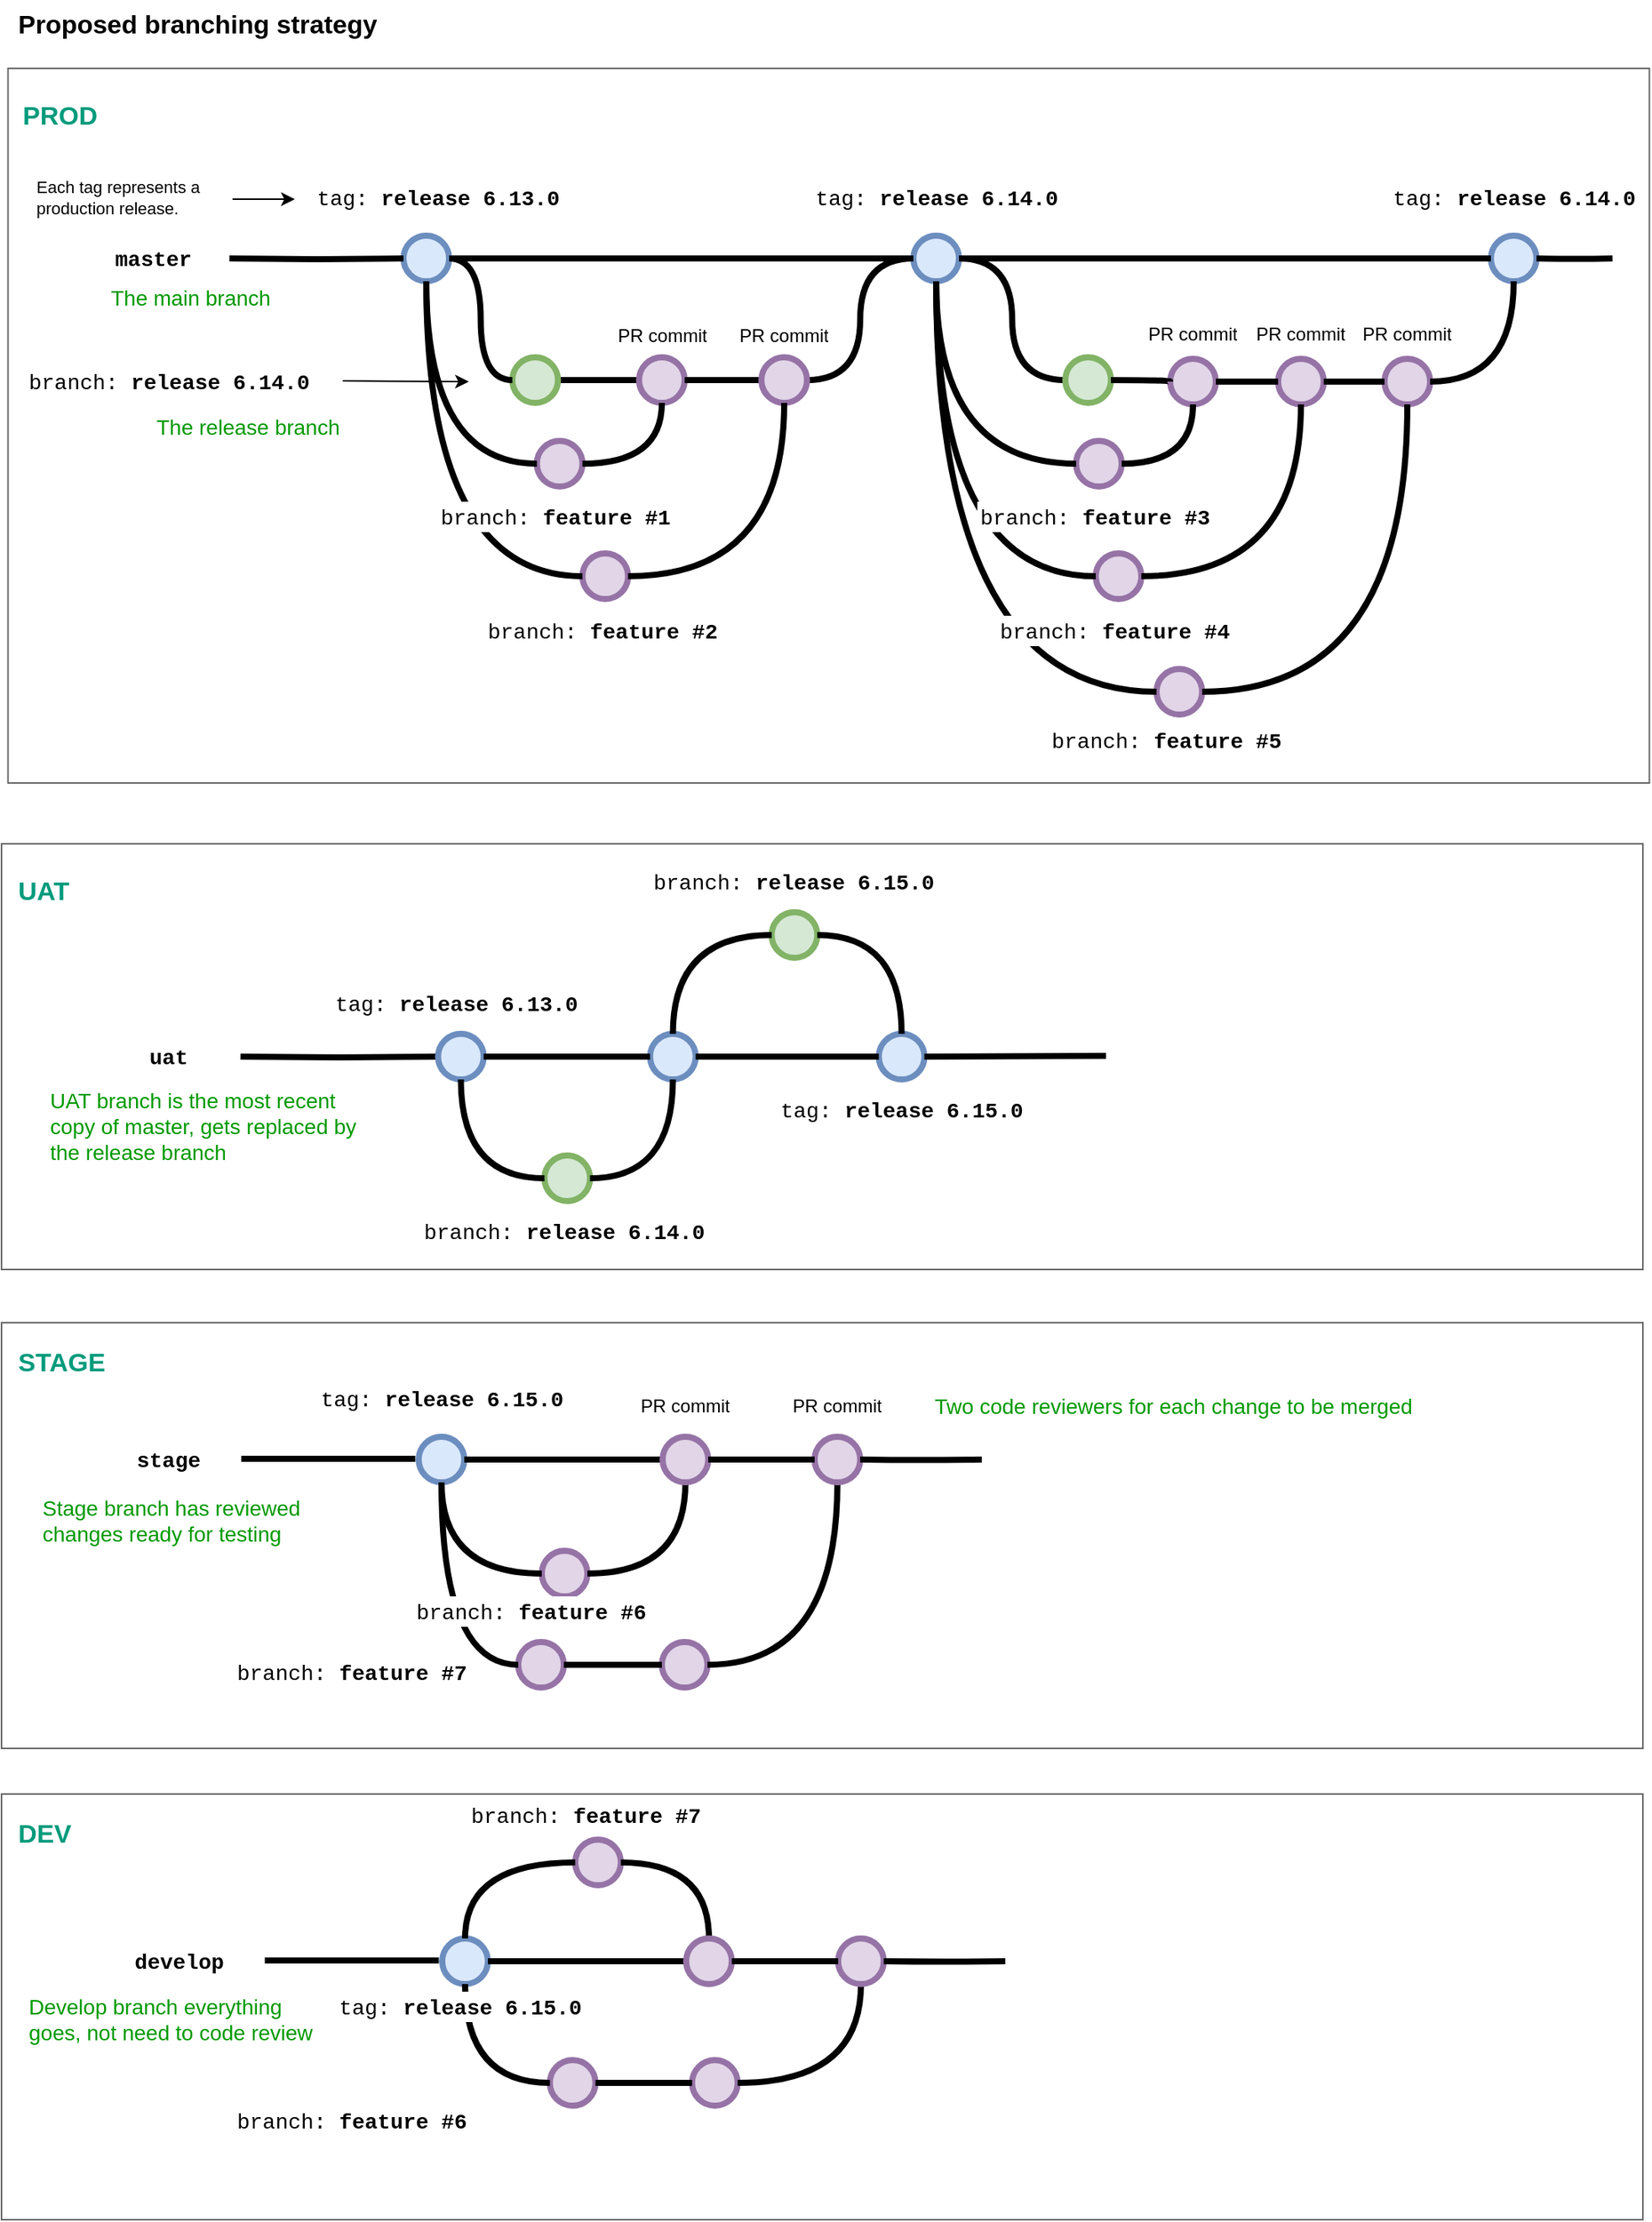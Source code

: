 <mxfile version="20.8.3" type="github">
  <diagram id="yPxyJZ8AM_hMuL3Unpa9" name="simple gitflow">
    <mxGraphModel dx="2226" dy="861" grid="1" gridSize="10" guides="1" tooltips="1" connect="1" arrows="1" fold="1" page="1" pageScale="1" pageWidth="560" pageHeight="1600" math="0" shadow="0">
      <root>
        <mxCell id="0" />
        <mxCell id="1" parent="0" />
        <mxCell id="wS9XHcUrJG6oOYsVFkSh-28" value="" style="whiteSpace=wrap;html=1;fillColor=none;strokeColor=#666666;fontColor=#333333;" vertex="1" parent="1">
          <mxGeometry x="20" y="900" width="1080" height="280" as="geometry" />
        </mxCell>
        <mxCell id="wS9XHcUrJG6oOYsVFkSh-3" value="" style="whiteSpace=wrap;html=1;fillColor=none;strokeColor=#666666;fontColor=#333333;" vertex="1" parent="1">
          <mxGeometry x="20" y="585" width="1080" height="280" as="geometry" />
        </mxCell>
        <mxCell id="wS9XHcUrJG6oOYsVFkSh-1" value="" style="whiteSpace=wrap;html=1;fillColor=none;strokeColor=#666666;fontColor=#333333;" vertex="1" parent="1">
          <mxGeometry x="24.27" y="75" width="1080" height="470" as="geometry" />
        </mxCell>
        <UserObject label="Proposed branching strategy" id="9hBKPDzoitwpIBdzFDQ7-6">
          <mxCell style="text;whiteSpace=wrap;html=1;fontStyle=1;fontSize=17;" parent="1" vertex="1">
            <mxGeometry x="28.72" y="30" width="250" height="30" as="geometry" />
          </mxCell>
        </UserObject>
        <mxCell id="9hBKPDzoitwpIBdzFDQ7-23" value="" style="edgeStyle=orthogonalEdgeStyle;rounded=0;html=1;jettySize=auto;orthogonalLoop=1;plain-blue;endArrow=none;endFill=0;strokeWidth=4;strokeColor=#000000;" parent="1" source="9hBKPDzoitwpIBdzFDQ7-25" target="9hBKPDzoitwpIBdzFDQ7-26" edge="1">
          <mxGeometry x="314.5" y="200" as="geometry" />
        </mxCell>
        <mxCell id="9hBKPDzoitwpIBdzFDQ7-24" style="edgeStyle=orthogonalEdgeStyle;curved=1;rounded=0;html=1;exitX=1;exitY=0.5;exitPerimeter=0;entryX=0;entryY=0.5;entryPerimeter=0;endArrow=none;endFill=0;jettySize=auto;orthogonalLoop=1;strokeWidth=4;fontSize=15;exitDx=0;exitDy=0;" parent="1" source="zWrNHK0OxFY0BgSE-Mza-2" target="9hBKPDzoitwpIBdzFDQ7-30" edge="1">
          <mxGeometry relative="1" as="geometry" />
        </mxCell>
        <mxCell id="9hBKPDzoitwpIBdzFDQ7-25" value="" style="verticalLabelPosition=bottom;verticalAlign=top;html=1;strokeWidth=4;shape=mxgraph.flowchart.on-page_reference;fillColor=#dae8fc;strokeColor=#6c8ebf;" parent="1" vertex="1">
          <mxGeometry x="284.5" y="185" width="30" height="30" as="geometry" />
        </mxCell>
        <mxCell id="9hBKPDzoitwpIBdzFDQ7-41" value="" style="edgeStyle=orthogonalEdgeStyle;curved=1;rounded=0;orthogonalLoop=1;jettySize=auto;html=1;endArrow=none;endFill=0;strokeWidth=4;fontFamily=Courier New;fontSize=16;" parent="1" source="9hBKPDzoitwpIBdzFDQ7-26" edge="1">
          <mxGeometry relative="1" as="geometry">
            <mxPoint x="690" y="200.048" as="targetPoint" />
          </mxGeometry>
        </mxCell>
        <mxCell id="9hBKPDzoitwpIBdzFDQ7-26" value="" style="verticalLabelPosition=bottom;verticalAlign=top;html=1;strokeWidth=4;shape=mxgraph.flowchart.on-page_reference;strokeColor=#6c8ebf;fillColor=#dae8fc;" parent="1" vertex="1">
          <mxGeometry x="620" y="185" width="30" height="30" as="geometry" />
        </mxCell>
        <mxCell id="9hBKPDzoitwpIBdzFDQ7-43" value="" style="edgeStyle=orthogonalEdgeStyle;curved=1;rounded=0;orthogonalLoop=1;jettySize=auto;html=1;endArrow=none;endFill=0;strokeWidth=4;fontFamily=Courier New;fontSize=16;exitX=1;exitY=0.5;exitDx=0;exitDy=0;exitPerimeter=0;entryX=0;entryY=0.5;entryDx=0;entryDy=0;entryPerimeter=0;" parent="1" source="9hBKPDzoitwpIBdzFDQ7-26" target="9hBKPDzoitwpIBdzFDQ7-50" edge="1">
          <mxGeometry relative="1" as="geometry">
            <mxPoint x="850" y="125.048" as="sourcePoint" />
            <mxPoint x="700" y="280" as="targetPoint" />
          </mxGeometry>
        </mxCell>
        <mxCell id="9hBKPDzoitwpIBdzFDQ7-55" value="" style="verticalLabelPosition=bottom;verticalAlign=top;html=1;strokeWidth=4;shape=mxgraph.flowchart.on-page_reference;strokeColor=#6c8ebf;fillColor=#dae8fc;" parent="1" vertex="1">
          <mxGeometry x="1000" y="185" width="30" height="30" as="geometry" />
        </mxCell>
        <mxCell id="9hBKPDzoitwpIBdzFDQ7-27" value="" style="edgeStyle=orthogonalEdgeStyle;rounded=0;html=1;jettySize=auto;orthogonalLoop=1;strokeWidth=4;endArrow=none;endFill=0;" parent="1" target="9hBKPDzoitwpIBdzFDQ7-25" edge="1">
          <mxGeometry x="214.5" y="200" as="geometry">
            <mxPoint x="170" y="200" as="sourcePoint" />
          </mxGeometry>
        </mxCell>
        <mxCell id="9hBKPDzoitwpIBdzFDQ7-28" value="master" style="text;html=1;strokeColor=none;fillColor=none;align=center;verticalAlign=middle;whiteSpace=wrap;overflow=hidden;fontSize=14;fontStyle=1;fontFamily=Courier New;" parent="1" vertex="1">
          <mxGeometry x="90" y="190" width="60" height="20" as="geometry" />
        </mxCell>
        <mxCell id="9hBKPDzoitwpIBdzFDQ7-30" value="" style="verticalLabelPosition=bottom;verticalAlign=top;html=1;strokeWidth=4;shape=mxgraph.flowchart.on-page_reference;strokeColor=#9673a6;fillColor=#e1d5e7;" parent="1" vertex="1">
          <mxGeometry x="439.5" y="265" width="30" height="30" as="geometry" />
        </mxCell>
        <mxCell id="9hBKPDzoitwpIBdzFDQ7-31" style="edgeStyle=orthogonalEdgeStyle;curved=1;rounded=0;html=1;exitX=1;exitY=0.5;exitPerimeter=0;entryX=0;entryY=0.5;entryPerimeter=0;endArrow=none;endFill=0;jettySize=auto;orthogonalLoop=1;strokeWidth=4;fontSize=15;exitDx=0;exitDy=0;" parent="1" source="9hBKPDzoitwpIBdzFDQ7-30" target="9hBKPDzoitwpIBdzFDQ7-34" edge="1">
          <mxGeometry relative="1" as="geometry">
            <mxPoint x="459.5" y="280" as="sourcePoint" />
          </mxGeometry>
        </mxCell>
        <mxCell id="9hBKPDzoitwpIBdzFDQ7-33" style="edgeStyle=orthogonalEdgeStyle;curved=1;rounded=0;html=1;exitX=1;exitY=0.5;exitPerimeter=0;entryX=0;entryY=0.5;entryPerimeter=0;endArrow=none;endFill=0;jettySize=auto;orthogonalLoop=1;strokeWidth=4;fontSize=15;" parent="1" source="9hBKPDzoitwpIBdzFDQ7-34" target="9hBKPDzoitwpIBdzFDQ7-26" edge="1">
          <mxGeometry relative="1" as="geometry" />
        </mxCell>
        <mxCell id="9hBKPDzoitwpIBdzFDQ7-34" value="" style="verticalLabelPosition=bottom;verticalAlign=top;html=1;strokeWidth=4;shape=mxgraph.flowchart.on-page_reference;strokeColor=#9673a6;fillColor=#e1d5e7;" parent="1" vertex="1">
          <mxGeometry x="520" y="265" width="30" height="30" as="geometry" />
        </mxCell>
        <mxCell id="9hBKPDzoitwpIBdzFDQ7-35" value="&lt;span style=&quot;font-weight: normal;&quot;&gt;branch:&amp;nbsp;&lt;/span&gt;release 6.14.0" style="text;html=1;strokeColor=none;fillColor=none;align=left;verticalAlign=middle;whiteSpace=wrap;overflow=hidden;fontSize=14;fontStyle=1;fontFamily=Courier New;" parent="1" vertex="1">
          <mxGeometry x="35.5" y="271" width="194.5" height="20" as="geometry" />
        </mxCell>
        <mxCell id="9hBKPDzoitwpIBdzFDQ7-39" value="tag: &lt;b&gt;release 6.13.0&lt;/b&gt;" style="text;html=1;strokeColor=none;fillColor=none;align=center;verticalAlign=middle;whiteSpace=wrap;overflow=hidden;fontSize=14;fontFamily=Courier New;" parent="1" vertex="1">
          <mxGeometry x="235.63" y="680" width="166.62" height="20" as="geometry" />
        </mxCell>
        <mxCell id="9hBKPDzoitwpIBdzFDQ7-54" value="" style="edgeStyle=orthogonalEdgeStyle;curved=1;rounded=0;orthogonalLoop=1;jettySize=auto;html=1;endArrow=none;endFill=0;strokeWidth=4;fontFamily=Courier New;fontSize=16;entryX=0;entryY=0.5;entryDx=0;entryDy=0;entryPerimeter=0;exitX=1;exitY=0.5;exitDx=0;exitDy=0;exitPerimeter=0;" parent="1" source="9hBKPDzoitwpIBdzFDQ7-26" target="9hBKPDzoitwpIBdzFDQ7-55" edge="1">
          <mxGeometry relative="1" as="geometry">
            <mxPoint x="912.25" y="280" as="targetPoint" />
          </mxGeometry>
        </mxCell>
        <mxCell id="9hBKPDzoitwpIBdzFDQ7-50" value="" style="verticalLabelPosition=bottom;verticalAlign=top;html=1;strokeWidth=4;shape=mxgraph.flowchart.on-page_reference;strokeColor=#82b366;fillColor=#d5e8d4;" parent="1" vertex="1">
          <mxGeometry x="720" y="265" width="30" height="30" as="geometry" />
        </mxCell>
        <mxCell id="zWrNHK0OxFY0BgSE-Mza-2" value="" style="verticalLabelPosition=bottom;verticalAlign=top;html=1;strokeWidth=4;shape=mxgraph.flowchart.on-page_reference;strokeColor=#82b366;fillColor=#d5e8d4;" parent="1" vertex="1">
          <mxGeometry x="356.13" y="265" width="30" height="30" as="geometry" />
        </mxCell>
        <mxCell id="zWrNHK0OxFY0BgSE-Mza-3" value="" style="verticalLabelPosition=bottom;verticalAlign=top;html=1;strokeWidth=4;shape=mxgraph.flowchart.on-page_reference;strokeColor=#9673a6;fillColor=#e1d5e7;" parent="1" vertex="1">
          <mxGeometry x="375.5" y="1050" width="30" height="30" as="geometry" />
        </mxCell>
        <mxCell id="zWrNHK0OxFY0BgSE-Mza-4" value="tag:&amp;nbsp;&lt;b&gt;release 6.14.0&lt;/b&gt;" style="text;html=1;strokeColor=none;fillColor=none;align=center;verticalAlign=middle;whiteSpace=wrap;overflow=hidden;fontSize=14;fontFamily=Courier New;" parent="1" vertex="1">
          <mxGeometry x="545.74" y="150" width="178.53" height="20" as="geometry" />
        </mxCell>
        <mxCell id="zWrNHK0OxFY0BgSE-Mza-6" value="&lt;span style=&quot;text-align: center; font-size: 11px;&quot;&gt;Each tag represents a production release.&lt;/span&gt;" style="text;html=1;strokeColor=none;fillColor=none;align=left;verticalAlign=middle;whiteSpace=wrap;overflow=hidden;fontSize=11;fontStyle=0;fontColor=#000000;" parent="1" vertex="1">
          <mxGeometry x="41" y="141" width="120" height="38" as="geometry" />
        </mxCell>
        <mxCell id="zWrNHK0OxFY0BgSE-Mza-8" value="" style="edgeStyle=orthogonalEdgeStyle;rounded=0;orthogonalLoop=1;jettySize=auto;html=1;fontSize=12;fontColor=#000000;" parent="1" edge="1">
          <mxGeometry relative="1" as="geometry">
            <mxPoint x="213" y="161" as="targetPoint" />
            <Array as="points">
              <mxPoint x="182" y="161" />
              <mxPoint x="182" y="161" />
            </Array>
            <mxPoint x="172" y="161" as="sourcePoint" />
          </mxGeometry>
        </mxCell>
        <mxCell id="zWrNHK0OxFY0BgSE-Mza-9" value="stage" style="text;html=1;strokeColor=none;fillColor=none;align=center;verticalAlign=middle;whiteSpace=wrap;overflow=hidden;fontSize=14;fontStyle=1;fontFamily=Courier New;" parent="1" vertex="1">
          <mxGeometry x="100" y="980" width="60" height="20" as="geometry" />
        </mxCell>
        <mxCell id="zWrNHK0OxFY0BgSE-Mza-10" value="&lt;span style=&quot;font-weight: 400;&quot;&gt;branch:&amp;nbsp;&lt;/span&gt;feature #2" style="text;html=1;strokeColor=none;fillColor=none;align=left;verticalAlign=middle;whiteSpace=wrap;overflow=hidden;fontSize=14;fontStyle=1;fontFamily=Courier New;" parent="1" vertex="1">
          <mxGeometry x="337.89" y="435" width="158.72" height="20" as="geometry" />
        </mxCell>
        <mxCell id="zWrNHK0OxFY0BgSE-Mza-16" style="edgeStyle=orthogonalEdgeStyle;curved=1;rounded=0;html=1;exitX=1;exitY=0.5;exitPerimeter=0;entryX=0;entryY=0.5;entryPerimeter=0;endArrow=none;endFill=0;jettySize=auto;orthogonalLoop=1;strokeWidth=4;fontSize=15;exitDx=0;exitDy=0;entryDx=0;entryDy=0;" parent="1" source="9hBKPDzoitwpIBdzFDQ7-25" target="zWrNHK0OxFY0BgSE-Mza-2" edge="1">
          <mxGeometry relative="1" as="geometry">
            <mxPoint x="215" y="300" as="sourcePoint" />
            <mxPoint x="400.5" y="420" as="targetPoint" />
          </mxGeometry>
        </mxCell>
        <mxCell id="zWrNHK0OxFY0BgSE-Mza-18" value="" style="edgeStyle=orthogonalEdgeStyle;rounded=0;html=1;jettySize=auto;orthogonalLoop=1;strokeWidth=4;endArrow=none;endFill=0;" parent="1" edge="1">
          <mxGeometry x="222.25" y="989.5" as="geometry">
            <mxPoint x="177.75" y="989.5" as="sourcePoint" />
            <mxPoint x="292.25" y="989.5" as="targetPoint" />
          </mxGeometry>
        </mxCell>
        <mxCell id="zWrNHK0OxFY0BgSE-Mza-19" value="" style="verticalLabelPosition=bottom;verticalAlign=top;html=1;strokeWidth=4;shape=mxgraph.flowchart.on-page_reference;fillColor=#dae8fc;strokeColor=#6c8ebf;" parent="1" vertex="1">
          <mxGeometry x="294.5" y="975" width="30" height="30" as="geometry" />
        </mxCell>
        <mxCell id="zWrNHK0OxFY0BgSE-Mza-20" value="tag: &lt;b&gt;release 6.15.0&lt;/b&gt;" style="text;html=1;strokeColor=none;fillColor=none;align=center;verticalAlign=middle;whiteSpace=wrap;overflow=hidden;fontSize=14;fontFamily=Courier New;" parent="1" vertex="1">
          <mxGeometry x="223.69" y="940" width="171.62" height="20" as="geometry" />
        </mxCell>
        <mxCell id="zWrNHK0OxFY0BgSE-Mza-22" value="" style="verticalLabelPosition=bottom;verticalAlign=top;html=1;strokeWidth=4;shape=mxgraph.flowchart.on-page_reference;strokeColor=#9673a6;fillColor=#e1d5e7;" parent="1" vertex="1">
          <mxGeometry x="372.25" y="320" width="30" height="30" as="geometry" />
        </mxCell>
        <mxCell id="zWrNHK0OxFY0BgSE-Mza-25" style="edgeStyle=orthogonalEdgeStyle;curved=1;rounded=0;html=1;exitX=0.5;exitY=1;exitPerimeter=0;entryX=0;entryY=0.5;entryPerimeter=0;endArrow=none;endFill=0;jettySize=auto;orthogonalLoop=1;strokeWidth=4;fontSize=15;exitDx=0;exitDy=0;entryDx=0;entryDy=0;" parent="1" source="9hBKPDzoitwpIBdzFDQ7-25" target="zWrNHK0OxFY0BgSE-Mza-22" edge="1">
          <mxGeometry relative="1" as="geometry">
            <mxPoint x="285.88" y="290" as="sourcePoint" />
            <mxPoint x="327.51" y="370" as="targetPoint" />
          </mxGeometry>
        </mxCell>
        <mxCell id="zWrNHK0OxFY0BgSE-Mza-26" value="" style="verticalLabelPosition=bottom;verticalAlign=top;html=1;strokeWidth=4;shape=mxgraph.flowchart.on-page_reference;strokeColor=#9673a6;fillColor=#e1d5e7;" parent="1" vertex="1">
          <mxGeometry x="402.25" y="394" width="30" height="30" as="geometry" />
        </mxCell>
        <mxCell id="zWrNHK0OxFY0BgSE-Mza-27" style="edgeStyle=orthogonalEdgeStyle;curved=1;rounded=0;html=1;exitX=0.5;exitY=1;exitPerimeter=0;entryX=0;entryY=0.5;entryPerimeter=0;endArrow=none;endFill=0;jettySize=auto;orthogonalLoop=1;strokeWidth=4;fontSize=15;exitDx=0;exitDy=0;entryDx=0;entryDy=0;" parent="1" source="9hBKPDzoitwpIBdzFDQ7-25" target="zWrNHK0OxFY0BgSE-Mza-26" edge="1">
          <mxGeometry relative="1" as="geometry">
            <mxPoint x="284.5" y="363.5" as="sourcePoint" />
            <mxPoint x="334.5" y="363.5" as="targetPoint" />
          </mxGeometry>
        </mxCell>
        <mxCell id="zWrNHK0OxFY0BgSE-Mza-28" style="edgeStyle=orthogonalEdgeStyle;curved=1;rounded=0;html=1;exitX=1;exitY=0.5;exitPerimeter=0;entryX=0.5;entryY=1;entryPerimeter=0;endArrow=none;endFill=0;jettySize=auto;orthogonalLoop=1;strokeWidth=4;fontSize=15;exitDx=0;exitDy=0;entryDx=0;entryDy=0;" parent="1" source="zWrNHK0OxFY0BgSE-Mza-22" target="9hBKPDzoitwpIBdzFDQ7-30" edge="1">
          <mxGeometry relative="1" as="geometry">
            <mxPoint x="420" y="340" as="sourcePoint" />
            <mxPoint x="470" y="340" as="targetPoint" />
          </mxGeometry>
        </mxCell>
        <mxCell id="zWrNHK0OxFY0BgSE-Mza-29" style="edgeStyle=orthogonalEdgeStyle;curved=1;rounded=0;html=1;exitX=1;exitY=0.5;exitPerimeter=0;entryX=0.5;entryY=1;entryPerimeter=0;endArrow=none;endFill=0;jettySize=auto;orthogonalLoop=1;strokeWidth=4;fontSize=15;exitDx=0;exitDy=0;entryDx=0;entryDy=0;" parent="1" source="zWrNHK0OxFY0BgSE-Mza-26" target="9hBKPDzoitwpIBdzFDQ7-34" edge="1">
          <mxGeometry relative="1" as="geometry">
            <mxPoint x="450" y="404.5" as="sourcePoint" />
            <mxPoint x="500.5" y="404.5" as="targetPoint" />
          </mxGeometry>
        </mxCell>
        <mxCell id="zWrNHK0OxFY0BgSE-Mza-33" value="" style="verticalLabelPosition=bottom;verticalAlign=top;html=1;strokeWidth=4;shape=mxgraph.flowchart.on-page_reference;strokeColor=#9673a6;fillColor=#e1d5e7;" parent="1" vertex="1">
          <mxGeometry x="727.06" y="320" width="30" height="30" as="geometry" />
        </mxCell>
        <mxCell id="zWrNHK0OxFY0BgSE-Mza-35" value="PR commit" style="text;html=1;strokeColor=none;fillColor=none;align=center;verticalAlign=middle;whiteSpace=wrap;overflow=hidden;" parent="1" vertex="1">
          <mxGeometry x="494.5" y="236" width="80" height="30" as="geometry" />
        </mxCell>
        <mxCell id="zWrNHK0OxFY0BgSE-Mza-36" value="PR commit" style="text;html=1;strokeColor=none;fillColor=none;align=center;verticalAlign=middle;whiteSpace=wrap;overflow=hidden;" parent="1" vertex="1">
          <mxGeometry x="414.5" y="236" width="80" height="30" as="geometry" />
        </mxCell>
        <mxCell id="zWrNHK0OxFY0BgSE-Mza-41" style="edgeStyle=orthogonalEdgeStyle;curved=1;rounded=0;html=1;exitX=0;exitY=0.5;exitPerimeter=0;entryX=0.5;entryY=1;entryPerimeter=0;endArrow=none;endFill=0;jettySize=auto;orthogonalLoop=1;strokeWidth=4;fontSize=15;exitDx=0;exitDy=0;entryDx=0;entryDy=0;" parent="1" source="zWrNHK0OxFY0BgSE-Mza-33" target="9hBKPDzoitwpIBdzFDQ7-26" edge="1">
          <mxGeometry relative="1" as="geometry">
            <mxPoint x="650" y="470.0" as="sourcePoint" />
            <mxPoint x="772" y="360" as="targetPoint" />
          </mxGeometry>
        </mxCell>
        <mxCell id="zWrNHK0OxFY0BgSE-Mza-43" value="The main branch&lt;br&gt;" style="text;html=1;strokeColor=none;fillColor=none;align=left;verticalAlign=middle;whiteSpace=wrap;overflow=hidden;fontSize=14;fontStyle=0;fontColor=#009900;" parent="1" vertex="1">
          <mxGeometry x="90" y="215" width="111.75" height="20" as="geometry" />
        </mxCell>
        <mxCell id="zWrNHK0OxFY0BgSE-Mza-44" value="The release branch" style="text;html=1;strokeColor=none;fillColor=none;align=left;verticalAlign=middle;whiteSpace=wrap;overflow=hidden;fontSize=14;fontStyle=0;fontColor=#009900;" parent="1" vertex="1">
          <mxGeometry x="120" y="300" width="123.25" height="20" as="geometry" />
        </mxCell>
        <mxCell id="zWrNHK0OxFY0BgSE-Mza-45" value="" style="verticalLabelPosition=bottom;verticalAlign=top;html=1;strokeWidth=4;shape=mxgraph.flowchart.on-page_reference;strokeColor=#9673a6;fillColor=#e1d5e7;" parent="1" vertex="1">
          <mxGeometry x="740" y="394" width="30" height="30" as="geometry" />
        </mxCell>
        <mxCell id="zWrNHK0OxFY0BgSE-Mza-46" value="" style="verticalLabelPosition=bottom;verticalAlign=top;html=1;strokeWidth=4;shape=mxgraph.flowchart.on-page_reference;strokeColor=#9673a6;fillColor=#e1d5e7;" parent="1" vertex="1">
          <mxGeometry x="780" y="470" width="30" height="30" as="geometry" />
        </mxCell>
        <mxCell id="zWrNHK0OxFY0BgSE-Mza-48" value="&lt;span style=&quot;font-weight: 400;&quot;&gt;branch:&amp;nbsp;&lt;/span&gt;feature #5" style="text;html=1;strokeColor=none;fillColor=none;align=left;verticalAlign=middle;whiteSpace=wrap;overflow=hidden;fontSize=14;fontStyle=1;fontFamily=Courier New;" parent="1" vertex="1">
          <mxGeometry x="708.72" y="507" width="172.56" height="20" as="geometry" />
        </mxCell>
        <mxCell id="zWrNHK0OxFY0BgSE-Mza-49" style="edgeStyle=orthogonalEdgeStyle;curved=1;rounded=0;html=1;exitX=0;exitY=0.5;exitPerimeter=0;entryX=0.5;entryY=1;entryPerimeter=0;endArrow=none;endFill=0;jettySize=auto;orthogonalLoop=1;strokeWidth=4;fontSize=15;exitDx=0;exitDy=0;entryDx=0;entryDy=0;" parent="1" source="zWrNHK0OxFY0BgSE-Mza-45" target="9hBKPDzoitwpIBdzFDQ7-26" edge="1">
          <mxGeometry relative="1" as="geometry">
            <mxPoint x="712.06" y="415" as="sourcePoint" />
            <mxPoint x="620" y="295" as="targetPoint" />
          </mxGeometry>
        </mxCell>
        <mxCell id="zWrNHK0OxFY0BgSE-Mza-50" style="edgeStyle=orthogonalEdgeStyle;curved=1;rounded=0;html=1;exitX=0;exitY=0.5;exitPerimeter=0;entryX=0.5;entryY=1;entryPerimeter=0;endArrow=none;endFill=0;jettySize=auto;orthogonalLoop=1;strokeWidth=4;fontSize=15;exitDx=0;exitDy=0;entryDx=0;entryDy=0;" parent="1" source="zWrNHK0OxFY0BgSE-Mza-46" target="9hBKPDzoitwpIBdzFDQ7-26" edge="1">
          <mxGeometry relative="1" as="geometry">
            <mxPoint x="672.06" y="490" as="sourcePoint" />
            <mxPoint x="580" y="370" as="targetPoint" />
          </mxGeometry>
        </mxCell>
        <mxCell id="zWrNHK0OxFY0BgSE-Mza-51" value="" style="verticalLabelPosition=bottom;verticalAlign=top;html=1;strokeWidth=4;shape=mxgraph.flowchart.on-page_reference;strokeColor=#9673a6;fillColor=#e1d5e7;" parent="1" vertex="1">
          <mxGeometry x="930" y="266" width="30" height="30" as="geometry" />
        </mxCell>
        <mxCell id="zWrNHK0OxFY0BgSE-Mza-52" value="" style="verticalLabelPosition=bottom;verticalAlign=top;html=1;strokeWidth=4;shape=mxgraph.flowchart.on-page_reference;strokeColor=#9673a6;fillColor=#e1d5e7;" parent="1" vertex="1">
          <mxGeometry x="860" y="266" width="30" height="30" as="geometry" />
        </mxCell>
        <mxCell id="zWrNHK0OxFY0BgSE-Mza-53" value="" style="verticalLabelPosition=bottom;verticalAlign=top;html=1;strokeWidth=4;shape=mxgraph.flowchart.on-page_reference;strokeColor=#9673a6;fillColor=#e1d5e7;" parent="1" vertex="1">
          <mxGeometry x="789" y="266" width="30" height="30" as="geometry" />
        </mxCell>
        <mxCell id="zWrNHK0OxFY0BgSE-Mza-54" value="" style="edgeStyle=orthogonalEdgeStyle;curved=1;rounded=0;orthogonalLoop=1;jettySize=auto;html=1;endArrow=none;endFill=0;strokeWidth=4;fontFamily=Courier New;fontSize=16;entryX=0;entryY=0.5;entryDx=0;entryDy=0;entryPerimeter=0;exitX=1;exitY=0.5;exitDx=0;exitDy=0;exitPerimeter=0;" parent="1" source="9hBKPDzoitwpIBdzFDQ7-50" target="zWrNHK0OxFY0BgSE-Mza-53" edge="1">
          <mxGeometry relative="1" as="geometry">
            <mxPoint x="990" y="210" as="targetPoint" />
            <mxPoint x="660" y="210" as="sourcePoint" />
          </mxGeometry>
        </mxCell>
        <mxCell id="zWrNHK0OxFY0BgSE-Mza-55" style="edgeStyle=orthogonalEdgeStyle;curved=1;rounded=0;html=1;exitX=0.5;exitY=1;exitPerimeter=0;entryX=1;entryY=0.5;entryPerimeter=0;endArrow=none;endFill=0;jettySize=auto;orthogonalLoop=1;strokeWidth=4;fontSize=15;exitDx=0;exitDy=0;entryDx=0;entryDy=0;" parent="1" source="zWrNHK0OxFY0BgSE-Mza-51" target="zWrNHK0OxFY0BgSE-Mza-46" edge="1">
          <mxGeometry relative="1" as="geometry">
            <mxPoint x="991.03" y="555" as="sourcePoint" />
            <mxPoint x="898.97" y="435" as="targetPoint" />
          </mxGeometry>
        </mxCell>
        <mxCell id="zWrNHK0OxFY0BgSE-Mza-56" style="edgeStyle=orthogonalEdgeStyle;curved=1;rounded=0;html=1;exitX=0;exitY=0.5;exitPerimeter=0;entryX=1;entryY=0.5;entryPerimeter=0;endArrow=none;endFill=0;jettySize=auto;orthogonalLoop=1;strokeWidth=4;fontSize=15;exitDx=0;exitDy=0;entryDx=0;entryDy=0;" parent="1" source="zWrNHK0OxFY0BgSE-Mza-51" target="zWrNHK0OxFY0BgSE-Mza-52" edge="1">
          <mxGeometry relative="1" as="geometry">
            <mxPoint x="982.06" y="480" as="sourcePoint" />
            <mxPoint x="890" y="360" as="targetPoint" />
          </mxGeometry>
        </mxCell>
        <mxCell id="zWrNHK0OxFY0BgSE-Mza-57" style="edgeStyle=orthogonalEdgeStyle;curved=1;rounded=0;html=1;exitX=0;exitY=0.5;exitPerimeter=0;entryX=1;entryY=0.5;entryPerimeter=0;endArrow=none;endFill=0;jettySize=auto;orthogonalLoop=1;strokeWidth=4;fontSize=15;exitDx=0;exitDy=0;entryDx=0;entryDy=0;" parent="1" source="zWrNHK0OxFY0BgSE-Mza-52" target="zWrNHK0OxFY0BgSE-Mza-53" edge="1">
          <mxGeometry relative="1" as="geometry">
            <mxPoint x="952.06" y="474" as="sourcePoint" />
            <mxPoint x="860" y="354" as="targetPoint" />
          </mxGeometry>
        </mxCell>
        <mxCell id="zWrNHK0OxFY0BgSE-Mza-58" value="PR commit" style="text;html=1;strokeColor=none;fillColor=none;align=center;verticalAlign=middle;whiteSpace=wrap;overflow=hidden;" parent="1" vertex="1">
          <mxGeometry x="764" y="235" width="80" height="30" as="geometry" />
        </mxCell>
        <mxCell id="zWrNHK0OxFY0BgSE-Mza-59" value="PR commit" style="text;html=1;strokeColor=none;fillColor=none;align=center;verticalAlign=middle;whiteSpace=wrap;overflow=hidden;" parent="1" vertex="1">
          <mxGeometry x="835" y="235" width="80" height="30" as="geometry" />
        </mxCell>
        <mxCell id="zWrNHK0OxFY0BgSE-Mza-60" value="PR commit" style="text;html=1;strokeColor=none;fillColor=none;align=center;verticalAlign=middle;whiteSpace=wrap;overflow=hidden;" parent="1" vertex="1">
          <mxGeometry x="905" y="235" width="80" height="30" as="geometry" />
        </mxCell>
        <mxCell id="zWrNHK0OxFY0BgSE-Mza-62" style="edgeStyle=orthogonalEdgeStyle;curved=1;rounded=0;html=1;exitX=0.5;exitY=1;exitPerimeter=0;entryX=1;entryY=0.5;entryPerimeter=0;endArrow=none;endFill=0;jettySize=auto;orthogonalLoop=1;strokeWidth=4;fontSize=15;exitDx=0;exitDy=0;entryDx=0;entryDy=0;" parent="1" source="zWrNHK0OxFY0BgSE-Mza-52" target="zWrNHK0OxFY0BgSE-Mza-45" edge="1">
          <mxGeometry relative="1" as="geometry">
            <mxPoint x="936.06" y="470" as="sourcePoint" />
            <mxPoint x="844" y="350" as="targetPoint" />
          </mxGeometry>
        </mxCell>
        <mxCell id="zWrNHK0OxFY0BgSE-Mza-63" style="edgeStyle=orthogonalEdgeStyle;curved=1;rounded=0;html=1;exitX=0.5;exitY=1;exitPerimeter=0;entryX=1;entryY=0.5;entryPerimeter=0;endArrow=none;endFill=0;jettySize=auto;orthogonalLoop=1;strokeWidth=4;fontSize=15;exitDx=0;exitDy=0;entryDx=0;entryDy=0;" parent="1" source="zWrNHK0OxFY0BgSE-Mza-53" target="zWrNHK0OxFY0BgSE-Mza-33" edge="1">
          <mxGeometry relative="1" as="geometry">
            <mxPoint x="960" y="465" as="sourcePoint" />
            <mxPoint x="867.94" y="345" as="targetPoint" />
          </mxGeometry>
        </mxCell>
        <mxCell id="zWrNHK0OxFY0BgSE-Mza-64" style="edgeStyle=orthogonalEdgeStyle;curved=1;rounded=0;html=1;exitX=0.5;exitY=1;exitPerimeter=0;entryX=1;entryY=0.5;entryPerimeter=0;endArrow=none;endFill=0;jettySize=auto;orthogonalLoop=1;strokeWidth=4;fontSize=15;exitDx=0;exitDy=0;entryDx=0;entryDy=0;" parent="1" source="9hBKPDzoitwpIBdzFDQ7-55" target="zWrNHK0OxFY0BgSE-Mza-51" edge="1">
          <mxGeometry relative="1" as="geometry">
            <mxPoint x="955" y="306" as="sourcePoint" />
            <mxPoint x="767.06" y="495" as="targetPoint" />
          </mxGeometry>
        </mxCell>
        <mxCell id="zWrNHK0OxFY0BgSE-Mza-67" value="" style="verticalLabelPosition=bottom;verticalAlign=top;html=1;strokeWidth=4;shape=mxgraph.flowchart.on-page_reference;strokeColor=#9673a6;fillColor=#e1d5e7;" parent="1" vertex="1">
          <mxGeometry x="454.5" y="1110" width="30" height="30" as="geometry" />
        </mxCell>
        <mxCell id="zWrNHK0OxFY0BgSE-Mza-68" value="" style="verticalLabelPosition=bottom;verticalAlign=top;html=1;strokeWidth=4;shape=mxgraph.flowchart.on-page_reference;strokeColor=#9673a6;fillColor=#e1d5e7;" parent="1" vertex="1">
          <mxGeometry x="360" y="1110" width="30" height="30" as="geometry" />
        </mxCell>
        <mxCell id="zWrNHK0OxFY0BgSE-Mza-73" value="&lt;span style=&quot;font-weight: normal;&quot;&gt;branch:&amp;nbsp;&lt;/span&gt;feature #7" style="text;html=1;strokeColor=none;fillColor=none;align=left;verticalAlign=middle;whiteSpace=wrap;overflow=hidden;fontSize=14;fontStyle=1;fontFamily=Courier New;" parent="1" vertex="1">
          <mxGeometry x="172.56" y="1120" width="161.62" height="20" as="geometry" />
        </mxCell>
        <mxCell id="zWrNHK0OxFY0BgSE-Mza-76" style="edgeStyle=orthogonalEdgeStyle;curved=1;rounded=0;html=1;entryX=1;entryY=0.5;entryPerimeter=0;endArrow=none;endFill=0;jettySize=auto;orthogonalLoop=1;strokeWidth=4;fontSize=15;entryDx=0;entryDy=0;exitX=0;exitY=0.5;exitDx=0;exitDy=0;exitPerimeter=0;" parent="1" source="zWrNHK0OxFY0BgSE-Mza-87" target="zWrNHK0OxFY0BgSE-Mza-19" edge="1">
          <mxGeometry relative="1" as="geometry">
            <mxPoint x="425" y="990" as="sourcePoint" />
            <mxPoint x="643.97" y="810" as="targetPoint" />
          </mxGeometry>
        </mxCell>
        <mxCell id="zWrNHK0OxFY0BgSE-Mza-77" style="edgeStyle=orthogonalEdgeStyle;curved=1;rounded=0;html=1;endArrow=none;endFill=0;jettySize=auto;orthogonalLoop=1;strokeWidth=4;fontSize=15;exitX=0;exitY=0.5;exitDx=0;exitDy=0;exitPerimeter=0;entryX=0.5;entryY=1;entryDx=0;entryDy=0;entryPerimeter=0;" parent="1" source="zWrNHK0OxFY0BgSE-Mza-3" target="zWrNHK0OxFY0BgSE-Mza-19" edge="1">
          <mxGeometry relative="1" as="geometry">
            <mxPoint x="905.5" y="1030" as="sourcePoint" />
            <mxPoint x="255" y="810" as="targetPoint" />
          </mxGeometry>
        </mxCell>
        <mxCell id="zWrNHK0OxFY0BgSE-Mza-78" style="edgeStyle=orthogonalEdgeStyle;curved=1;rounded=0;html=1;endArrow=none;endFill=0;jettySize=auto;orthogonalLoop=1;strokeWidth=4;fontSize=15;exitX=0;exitY=0.5;exitDx=0;exitDy=0;exitPerimeter=0;entryX=0.5;entryY=1;entryDx=0;entryDy=0;entryPerimeter=0;" parent="1" source="zWrNHK0OxFY0BgSE-Mza-68" target="zWrNHK0OxFY0BgSE-Mza-19" edge="1">
          <mxGeometry relative="1" as="geometry">
            <mxPoint x="370" y="1075" as="sourcePoint" />
            <mxPoint x="305" y="1010" as="targetPoint" />
          </mxGeometry>
        </mxCell>
        <mxCell id="zWrNHK0OxFY0BgSE-Mza-81" style="edgeStyle=orthogonalEdgeStyle;curved=1;rounded=0;html=1;endArrow=none;endFill=0;jettySize=auto;orthogonalLoop=1;strokeWidth=4;fontSize=15;exitX=0.5;exitY=1;exitDx=0;exitDy=0;exitPerimeter=0;entryX=1;entryY=0.5;entryDx=0;entryDy=0;entryPerimeter=0;" parent="1" source="zWrNHK0OxFY0BgSE-Mza-86" target="zWrNHK0OxFY0BgSE-Mza-67" edge="1">
          <mxGeometry relative="1" as="geometry">
            <mxPoint x="627.75" y="1135" as="sourcePoint" />
            <mxPoint x="577.25" y="1075" as="targetPoint" />
          </mxGeometry>
        </mxCell>
        <mxCell id="zWrNHK0OxFY0BgSE-Mza-82" style="edgeStyle=orthogonalEdgeStyle;curved=1;rounded=0;html=1;endArrow=none;endFill=0;jettySize=auto;orthogonalLoop=1;strokeWidth=4;fontSize=15;entryX=1;entryY=0.5;entryDx=0;entryDy=0;entryPerimeter=0;exitX=0;exitY=0.5;exitDx=0;exitDy=0;exitPerimeter=0;" parent="1" source="zWrNHK0OxFY0BgSE-Mza-67" target="zWrNHK0OxFY0BgSE-Mza-68" edge="1">
          <mxGeometry relative="1" as="geometry">
            <mxPoint x="445" y="1080" as="sourcePoint" />
            <mxPoint x="539.52" y="1080" as="targetPoint" />
          </mxGeometry>
        </mxCell>
        <mxCell id="zWrNHK0OxFY0BgSE-Mza-83" style="edgeStyle=orthogonalEdgeStyle;curved=1;rounded=0;html=1;endArrow=none;endFill=0;jettySize=auto;orthogonalLoop=1;strokeWidth=4;fontSize=15;entryX=1;entryY=0.5;entryDx=0;entryDy=0;entryPerimeter=0;exitX=0.5;exitY=1;exitDx=0;exitDy=0;exitPerimeter=0;" parent="1" source="zWrNHK0OxFY0BgSE-Mza-87" target="zWrNHK0OxFY0BgSE-Mza-3" edge="1">
          <mxGeometry relative="1" as="geometry">
            <mxPoint x="515" y="1060" as="sourcePoint" />
            <mxPoint x="431.15" y="1019.95" as="targetPoint" />
          </mxGeometry>
        </mxCell>
        <mxCell id="zWrNHK0OxFY0BgSE-Mza-86" value="" style="verticalLabelPosition=bottom;verticalAlign=top;html=1;strokeWidth=4;shape=mxgraph.flowchart.on-page_reference;strokeColor=#9673a6;fillColor=#e1d5e7;" parent="1" vertex="1">
          <mxGeometry x="555" y="975" width="30" height="30" as="geometry" />
        </mxCell>
        <mxCell id="zWrNHK0OxFY0BgSE-Mza-87" value="" style="verticalLabelPosition=bottom;verticalAlign=top;html=1;strokeWidth=4;shape=mxgraph.flowchart.on-page_reference;strokeColor=#9673a6;fillColor=#e1d5e7;" parent="1" vertex="1">
          <mxGeometry x="455" y="975" width="30" height="30" as="geometry" />
        </mxCell>
        <mxCell id="zWrNHK0OxFY0BgSE-Mza-93" style="edgeStyle=orthogonalEdgeStyle;curved=1;rounded=0;html=1;endArrow=none;endFill=0;jettySize=auto;orthogonalLoop=1;strokeWidth=4;fontSize=15;exitX=0;exitY=0.5;exitDx=0;exitDy=0;exitPerimeter=0;entryX=1;entryY=0.5;entryDx=0;entryDy=0;entryPerimeter=0;" parent="1" source="zWrNHK0OxFY0BgSE-Mza-86" target="zWrNHK0OxFY0BgSE-Mza-87" edge="1">
          <mxGeometry relative="1" as="geometry">
            <mxPoint x="666.99" y="1074.95" as="sourcePoint" />
            <mxPoint x="616.49" y="1014.95" as="targetPoint" />
          </mxGeometry>
        </mxCell>
        <mxCell id="zWrNHK0OxFY0BgSE-Mza-94" style="edgeStyle=orthogonalEdgeStyle;curved=1;rounded=0;html=1;endArrow=none;endFill=0;jettySize=auto;orthogonalLoop=1;strokeWidth=4;fontSize=15;entryX=1;entryY=0.5;entryDx=0;entryDy=0;entryPerimeter=0;" parent="1" target="zWrNHK0OxFY0BgSE-Mza-86" edge="1">
          <mxGeometry relative="1" as="geometry">
            <mxPoint x="665" y="990" as="sourcePoint" />
            <mxPoint x="634.02" y="959.98" as="targetPoint" />
          </mxGeometry>
        </mxCell>
        <mxCell id="zWrNHK0OxFY0BgSE-Mza-95" value="PR commit" style="text;html=1;strokeColor=none;fillColor=none;align=center;verticalAlign=middle;whiteSpace=wrap;overflow=hidden;" parent="1" vertex="1">
          <mxGeometry x="530" y="940" width="80" height="30" as="geometry" />
        </mxCell>
        <mxCell id="zWrNHK0OxFY0BgSE-Mza-97" value="PR commit" style="text;html=1;strokeColor=none;fillColor=none;align=center;verticalAlign=middle;whiteSpace=wrap;overflow=hidden;" parent="1" vertex="1">
          <mxGeometry x="429.5" y="940" width="80" height="30" as="geometry" />
        </mxCell>
        <mxCell id="zWrNHK0OxFY0BgSE-Mza-98" style="edgeStyle=orthogonalEdgeStyle;curved=1;rounded=0;html=1;endArrow=none;endFill=0;jettySize=auto;orthogonalLoop=1;strokeWidth=4;fontSize=15;entryX=1;entryY=0.5;entryDx=0;entryDy=0;entryPerimeter=0;" parent="1" target="9hBKPDzoitwpIBdzFDQ7-55" edge="1">
          <mxGeometry relative="1" as="geometry">
            <mxPoint x="1080" y="200" as="sourcePoint" />
            <mxPoint x="1040.02" y="205.95" as="targetPoint" />
          </mxGeometry>
        </mxCell>
        <mxCell id="zWrNHK0OxFY0BgSE-Mza-107" value="UAT branch is the most recent copy of master, gets replaced by the release branch" style="text;html=1;strokeColor=none;fillColor=none;align=left;verticalAlign=middle;whiteSpace=wrap;overflow=hidden;fontSize=14;fontStyle=0;fontColor=#009900;" parent="1" vertex="1">
          <mxGeometry x="49.63" y="741" width="208.19" height="59" as="geometry" />
        </mxCell>
        <mxCell id="wS9XHcUrJG6oOYsVFkSh-5" value="" style="edgeStyle=orthogonalEdgeStyle;rounded=0;html=1;jettySize=auto;orthogonalLoop=1;strokeWidth=4;endArrow=none;endFill=0;entryX=0;entryY=0.5;entryDx=0;entryDy=0;entryPerimeter=0;" edge="1" parent="1" target="wS9XHcUrJG6oOYsVFkSh-8">
          <mxGeometry x="215.97" y="724.5" as="geometry">
            <mxPoint x="177.25" y="725" as="sourcePoint" />
            <mxPoint x="285.97" y="724.5" as="targetPoint" />
          </mxGeometry>
        </mxCell>
        <mxCell id="wS9XHcUrJG6oOYsVFkSh-6" value="uat" style="text;html=1;strokeColor=none;fillColor=none;align=center;verticalAlign=middle;whiteSpace=wrap;overflow=hidden;fontSize=14;fontStyle=1;fontFamily=Courier New;" vertex="1" parent="1">
          <mxGeometry x="100" y="715" width="60" height="20" as="geometry" />
        </mxCell>
        <mxCell id="wS9XHcUrJG6oOYsVFkSh-8" value="" style="verticalLabelPosition=bottom;verticalAlign=top;html=1;strokeWidth=4;shape=mxgraph.flowchart.on-page_reference;fillColor=#dae8fc;strokeColor=#6c8ebf;" vertex="1" parent="1">
          <mxGeometry x="307.25" y="710" width="30" height="30" as="geometry" />
        </mxCell>
        <mxCell id="wS9XHcUrJG6oOYsVFkSh-9" value="" style="verticalLabelPosition=bottom;verticalAlign=top;html=1;strokeWidth=4;shape=mxgraph.flowchart.on-page_reference;fillColor=#dae8fc;strokeColor=#6c8ebf;" vertex="1" parent="1">
          <mxGeometry x="446.75" y="710" width="30" height="30" as="geometry" />
        </mxCell>
        <mxCell id="wS9XHcUrJG6oOYsVFkSh-10" value="" style="verticalLabelPosition=bottom;verticalAlign=top;html=1;strokeWidth=4;shape=mxgraph.flowchart.on-page_reference;fillColor=#dae8fc;strokeColor=#6c8ebf;" vertex="1" parent="1">
          <mxGeometry x="597.25" y="710" width="30" height="30" as="geometry" />
        </mxCell>
        <mxCell id="wS9XHcUrJG6oOYsVFkSh-11" value="" style="verticalLabelPosition=bottom;verticalAlign=top;html=1;strokeWidth=4;shape=mxgraph.flowchart.on-page_reference;strokeColor=#82b366;fillColor=#d5e8d4;" vertex="1" parent="1">
          <mxGeometry x="377.25" y="790" width="30" height="30" as="geometry" />
        </mxCell>
        <mxCell id="wS9XHcUrJG6oOYsVFkSh-12" value="" style="verticalLabelPosition=bottom;verticalAlign=top;html=1;strokeWidth=4;shape=mxgraph.flowchart.on-page_reference;strokeColor=#82b366;fillColor=#d5e8d4;" vertex="1" parent="1">
          <mxGeometry x="526.75" y="630" width="30" height="30" as="geometry" />
        </mxCell>
        <mxCell id="wS9XHcUrJG6oOYsVFkSh-16" value="" style="edgeStyle=orthogonalEdgeStyle;rounded=0;html=1;jettySize=auto;orthogonalLoop=1;strokeWidth=4;endArrow=none;endFill=0;exitX=1;exitY=0.5;exitDx=0;exitDy=0;exitPerimeter=0;" edge="1" parent="1" source="wS9XHcUrJG6oOYsVFkSh-10">
          <mxGeometry x="676.75" y="724.5" as="geometry">
            <mxPoint x="632.25" y="724.5" as="sourcePoint" />
            <mxPoint x="746.75" y="724.5" as="targetPoint" />
          </mxGeometry>
        </mxCell>
        <mxCell id="wS9XHcUrJG6oOYsVFkSh-17" value="" style="edgeStyle=orthogonalEdgeStyle;rounded=0;html=1;jettySize=auto;orthogonalLoop=1;strokeWidth=4;endArrow=none;endFill=0;entryX=0;entryY=0.5;entryDx=0;entryDy=0;entryPerimeter=0;exitX=1;exitY=0.5;exitDx=0;exitDy=0;exitPerimeter=0;" edge="1" parent="1" source="wS9XHcUrJG6oOYsVFkSh-9" target="wS9XHcUrJG6oOYsVFkSh-10">
          <mxGeometry x="508.72" y="764.5" as="geometry">
            <mxPoint x="464.22" y="764.5" as="sourcePoint" />
            <mxPoint x="578.72" y="764.5" as="targetPoint" />
          </mxGeometry>
        </mxCell>
        <mxCell id="wS9XHcUrJG6oOYsVFkSh-18" value="" style="edgeStyle=orthogonalEdgeStyle;rounded=0;html=1;jettySize=auto;orthogonalLoop=1;strokeWidth=4;endArrow=none;endFill=0;entryX=0;entryY=0.5;entryDx=0;entryDy=0;entryPerimeter=0;exitX=1;exitY=0.5;exitDx=0;exitDy=0;exitPerimeter=0;" edge="1" parent="1" source="wS9XHcUrJG6oOYsVFkSh-8" target="wS9XHcUrJG6oOYsVFkSh-9">
          <mxGeometry x="376.75" y="724.5" as="geometry">
            <mxPoint x="327.25" y="725" as="sourcePoint" />
            <mxPoint x="446.75" y="724.5" as="targetPoint" />
          </mxGeometry>
        </mxCell>
        <mxCell id="wS9XHcUrJG6oOYsVFkSh-20" style="edgeStyle=orthogonalEdgeStyle;curved=1;rounded=0;html=1;exitX=0.5;exitY=0;exitPerimeter=0;entryX=0;entryY=0.5;entryPerimeter=0;endArrow=none;endFill=0;jettySize=auto;orthogonalLoop=1;strokeWidth=4;fontSize=15;exitDx=0;exitDy=0;entryDx=0;entryDy=0;" edge="1" parent="1" source="wS9XHcUrJG6oOYsVFkSh-9" target="wS9XHcUrJG6oOYsVFkSh-12">
          <mxGeometry relative="1" as="geometry">
            <mxPoint x="367.75" y="690" as="sourcePoint" />
            <mxPoint x="489.75" y="580" as="targetPoint" />
          </mxGeometry>
        </mxCell>
        <mxCell id="wS9XHcUrJG6oOYsVFkSh-21" style="edgeStyle=orthogonalEdgeStyle;curved=1;rounded=0;html=1;exitX=0.5;exitY=0;exitPerimeter=0;entryX=1;entryY=0.5;entryPerimeter=0;endArrow=none;endFill=0;jettySize=auto;orthogonalLoop=1;strokeWidth=4;fontSize=15;exitDx=0;exitDy=0;entryDx=0;entryDy=0;" edge="1" parent="1" source="wS9XHcUrJG6oOYsVFkSh-10" target="wS9XHcUrJG6oOYsVFkSh-12">
          <mxGeometry relative="1" as="geometry">
            <mxPoint x="471.75" y="720" as="sourcePoint" />
            <mxPoint x="536.75" y="655" as="targetPoint" />
          </mxGeometry>
        </mxCell>
        <mxCell id="wS9XHcUrJG6oOYsVFkSh-22" value="&lt;span style=&quot;font-weight: normal;&quot;&gt;branch:&amp;nbsp;&lt;/span&gt;release 6.15.0" style="text;html=1;strokeColor=none;fillColor=none;align=left;verticalAlign=middle;whiteSpace=wrap;overflow=hidden;fontSize=14;fontStyle=1;fontFamily=Courier New;labelBackgroundColor=default;" vertex="1" parent="1">
          <mxGeometry x="446.75" y="600" width="193.25" height="20" as="geometry" />
        </mxCell>
        <mxCell id="wS9XHcUrJG6oOYsVFkSh-23" style="edgeStyle=orthogonalEdgeStyle;curved=1;rounded=0;html=1;exitX=0.5;exitY=1;exitPerimeter=0;entryX=0;entryY=0.5;entryPerimeter=0;endArrow=none;endFill=0;jettySize=auto;orthogonalLoop=1;strokeWidth=4;fontSize=15;exitDx=0;exitDy=0;entryDx=0;entryDy=0;" edge="1" parent="1" source="wS9XHcUrJG6oOYsVFkSh-8" target="wS9XHcUrJG6oOYsVFkSh-11">
          <mxGeometry relative="1" as="geometry">
            <mxPoint x="97.25" y="645" as="sourcePoint" />
            <mxPoint x="180.75" y="835" as="targetPoint" />
          </mxGeometry>
        </mxCell>
        <mxCell id="wS9XHcUrJG6oOYsVFkSh-24" style="edgeStyle=orthogonalEdgeStyle;curved=1;rounded=0;html=1;exitX=0.5;exitY=1;exitPerimeter=0;entryX=1;entryY=0.5;entryPerimeter=0;endArrow=none;endFill=0;jettySize=auto;orthogonalLoop=1;strokeWidth=4;fontSize=15;exitDx=0;exitDy=0;entryDx=0;entryDy=0;" edge="1" parent="1" source="wS9XHcUrJG6oOYsVFkSh-9" target="wS9XHcUrJG6oOYsVFkSh-11">
          <mxGeometry relative="1" as="geometry">
            <mxPoint x="332.25" y="750" as="sourcePoint" />
            <mxPoint x="377.75" y="805" as="targetPoint" />
          </mxGeometry>
        </mxCell>
        <mxCell id="wS9XHcUrJG6oOYsVFkSh-26" value="&lt;span style=&quot;font-weight: normal;&quot;&gt;branch:&amp;nbsp;&lt;/span&gt;release 6.14.0" style="text;html=1;strokeColor=none;fillColor=none;align=left;verticalAlign=middle;whiteSpace=wrap;overflow=hidden;fontSize=14;fontStyle=1;fontFamily=Courier New;labelBackgroundColor=default;" vertex="1" parent="1">
          <mxGeometry x="295.63" y="830" width="193.25" height="20" as="geometry" />
        </mxCell>
        <mxCell id="wS9XHcUrJG6oOYsVFkSh-27" value="tag: &lt;b&gt;release 6.15.0&lt;/b&gt;" style="text;html=1;strokeColor=none;fillColor=none;align=center;verticalAlign=middle;whiteSpace=wrap;overflow=hidden;fontSize=14;fontFamily=Courier New;" vertex="1" parent="1">
          <mxGeometry x="528.94" y="750" width="166.62" height="20" as="geometry" />
        </mxCell>
        <UserObject label="PROD" id="wS9XHcUrJG6oOYsVFkSh-30">
          <mxCell style="text;whiteSpace=wrap;html=1;fontStyle=1;fontSize=17;fontColor=#009b7c;" vertex="1" parent="1">
            <mxGeometry x="32.44" y="90" width="57.56" height="30" as="geometry" />
          </mxCell>
        </UserObject>
        <UserObject label="UAT" id="wS9XHcUrJG6oOYsVFkSh-31">
          <mxCell style="text;whiteSpace=wrap;html=1;fontStyle=1;fontSize=17;fontColor=#009b7c;" vertex="1" parent="1">
            <mxGeometry x="28.72" y="600" width="41.28" height="30" as="geometry" />
          </mxCell>
        </UserObject>
        <UserObject label="STAGE" id="wS9XHcUrJG6oOYsVFkSh-32">
          <mxCell style="text;whiteSpace=wrap;html=1;fontStyle=1;fontSize=17;fontColor=#009b7c;" vertex="1" parent="1">
            <mxGeometry x="28.72" y="910" width="71.28" height="30" as="geometry" />
          </mxCell>
        </UserObject>
        <mxCell id="wS9XHcUrJG6oOYsVFkSh-33" value="" style="whiteSpace=wrap;html=1;fillColor=none;strokeColor=#666666;fontColor=#333333;" vertex="1" parent="1">
          <mxGeometry x="20" y="1210" width="1080" height="280" as="geometry" />
        </mxCell>
        <mxCell id="wS9XHcUrJG6oOYsVFkSh-34" value="" style="verticalLabelPosition=bottom;verticalAlign=top;html=1;strokeWidth=4;shape=mxgraph.flowchart.on-page_reference;strokeColor=#9673a6;fillColor=#e1d5e7;" vertex="1" parent="1">
          <mxGeometry x="397.5" y="1240" width="30" height="30" as="geometry" />
        </mxCell>
        <mxCell id="wS9XHcUrJG6oOYsVFkSh-35" value="develop" style="text;html=1;strokeColor=none;fillColor=none;align=center;verticalAlign=middle;whiteSpace=wrap;overflow=hidden;fontSize=14;fontStyle=1;fontFamily=Courier New;" vertex="1" parent="1">
          <mxGeometry x="100" y="1310" width="73.84" height="20" as="geometry" />
        </mxCell>
        <mxCell id="wS9XHcUrJG6oOYsVFkSh-36" value="" style="edgeStyle=orthogonalEdgeStyle;rounded=0;html=1;jettySize=auto;orthogonalLoop=1;strokeWidth=4;endArrow=none;endFill=0;" edge="1" parent="1">
          <mxGeometry x="237.75" y="1319.5" as="geometry">
            <mxPoint x="193.25" y="1319.5" as="sourcePoint" />
            <mxPoint x="307.75" y="1319.5" as="targetPoint" />
          </mxGeometry>
        </mxCell>
        <mxCell id="wS9XHcUrJG6oOYsVFkSh-37" value="" style="verticalLabelPosition=bottom;verticalAlign=top;html=1;strokeWidth=4;shape=mxgraph.flowchart.on-page_reference;fillColor=#dae8fc;strokeColor=#6c8ebf;" vertex="1" parent="1">
          <mxGeometry x="310" y="1305" width="30" height="30" as="geometry" />
        </mxCell>
        <mxCell id="wS9XHcUrJG6oOYsVFkSh-39" value="" style="verticalLabelPosition=bottom;verticalAlign=top;html=1;strokeWidth=4;shape=mxgraph.flowchart.on-page_reference;strokeColor=#9673a6;fillColor=#e1d5e7;" vertex="1" parent="1">
          <mxGeometry x="474.38" y="1385" width="30" height="30" as="geometry" />
        </mxCell>
        <mxCell id="wS9XHcUrJG6oOYsVFkSh-40" value="" style="verticalLabelPosition=bottom;verticalAlign=top;html=1;strokeWidth=4;shape=mxgraph.flowchart.on-page_reference;strokeColor=#9673a6;fillColor=#e1d5e7;" vertex="1" parent="1">
          <mxGeometry x="380.81" y="1385" width="30" height="30" as="geometry" />
        </mxCell>
        <mxCell id="wS9XHcUrJG6oOYsVFkSh-41" value="&lt;span style=&quot;font-weight: normal;&quot;&gt;branch:&amp;nbsp;&lt;/span&gt;feature #6" style="text;html=1;strokeColor=none;fillColor=none;align=left;verticalAlign=middle;whiteSpace=wrap;overflow=hidden;fontSize=14;fontStyle=1;fontFamily=Courier New;" vertex="1" parent="1">
          <mxGeometry x="172.56" y="1415" width="167.44" height="20" as="geometry" />
        </mxCell>
        <mxCell id="wS9XHcUrJG6oOYsVFkSh-42" value="&lt;span style=&quot;font-weight: normal;&quot;&gt;branch: &lt;/span&gt;feature #7" style="text;html=1;strokeColor=none;fillColor=none;align=left;verticalAlign=middle;whiteSpace=wrap;overflow=hidden;fontSize=14;fontStyle=1;fontFamily=Courier New;" vertex="1" parent="1">
          <mxGeometry x="327" y="1214" width="168.5" height="20" as="geometry" />
        </mxCell>
        <mxCell id="wS9XHcUrJG6oOYsVFkSh-43" style="edgeStyle=orthogonalEdgeStyle;curved=1;rounded=0;html=1;entryX=1;entryY=0.5;entryPerimeter=0;endArrow=none;endFill=0;jettySize=auto;orthogonalLoop=1;strokeWidth=4;fontSize=15;entryDx=0;entryDy=0;exitX=0;exitY=0.5;exitDx=0;exitDy=0;exitPerimeter=0;" edge="1" parent="1" source="wS9XHcUrJG6oOYsVFkSh-50" target="wS9XHcUrJG6oOYsVFkSh-37">
          <mxGeometry relative="1" as="geometry">
            <mxPoint x="440.5" y="1320" as="sourcePoint" />
            <mxPoint x="659.47" y="1140" as="targetPoint" />
          </mxGeometry>
        </mxCell>
        <mxCell id="wS9XHcUrJG6oOYsVFkSh-44" style="edgeStyle=orthogonalEdgeStyle;curved=1;rounded=0;html=1;endArrow=none;endFill=0;jettySize=auto;orthogonalLoop=1;strokeWidth=4;fontSize=15;exitX=0;exitY=0.5;exitDx=0;exitDy=0;exitPerimeter=0;entryX=0.5;entryY=0;entryDx=0;entryDy=0;entryPerimeter=0;" edge="1" parent="1" source="wS9XHcUrJG6oOYsVFkSh-34" target="wS9XHcUrJG6oOYsVFkSh-37">
          <mxGeometry relative="1" as="geometry">
            <mxPoint x="921" y="1360" as="sourcePoint" />
            <mxPoint x="270.5" y="1140" as="targetPoint" />
          </mxGeometry>
        </mxCell>
        <mxCell id="wS9XHcUrJG6oOYsVFkSh-45" style="edgeStyle=orthogonalEdgeStyle;curved=1;rounded=0;html=1;endArrow=none;endFill=0;jettySize=auto;orthogonalLoop=1;strokeWidth=4;fontSize=15;exitX=0;exitY=0.5;exitDx=0;exitDy=0;exitPerimeter=0;entryX=0.5;entryY=1;entryDx=0;entryDy=0;entryPerimeter=0;" edge="1" parent="1" source="wS9XHcUrJG6oOYsVFkSh-40" target="wS9XHcUrJG6oOYsVFkSh-37">
          <mxGeometry relative="1" as="geometry">
            <mxPoint x="385.5" y="1405" as="sourcePoint" />
            <mxPoint x="320.5" y="1340" as="targetPoint" />
          </mxGeometry>
        </mxCell>
        <mxCell id="wS9XHcUrJG6oOYsVFkSh-46" style="edgeStyle=orthogonalEdgeStyle;curved=1;rounded=0;html=1;endArrow=none;endFill=0;jettySize=auto;orthogonalLoop=1;strokeWidth=4;fontSize=15;exitX=0.5;exitY=1;exitDx=0;exitDy=0;exitPerimeter=0;entryX=1;entryY=0.5;entryDx=0;entryDy=0;entryPerimeter=0;" edge="1" parent="1" source="wS9XHcUrJG6oOYsVFkSh-49" target="wS9XHcUrJG6oOYsVFkSh-39">
          <mxGeometry relative="1" as="geometry">
            <mxPoint x="643.25" y="1465" as="sourcePoint" />
            <mxPoint x="592.75" y="1405" as="targetPoint" />
          </mxGeometry>
        </mxCell>
        <mxCell id="wS9XHcUrJG6oOYsVFkSh-47" style="edgeStyle=orthogonalEdgeStyle;curved=1;rounded=0;html=1;endArrow=none;endFill=0;jettySize=auto;orthogonalLoop=1;strokeWidth=4;fontSize=15;entryX=1;entryY=0.5;entryDx=0;entryDy=0;entryPerimeter=0;exitX=0;exitY=0.5;exitDx=0;exitDy=0;exitPerimeter=0;" edge="1" parent="1" source="wS9XHcUrJG6oOYsVFkSh-39" target="wS9XHcUrJG6oOYsVFkSh-40">
          <mxGeometry relative="1" as="geometry">
            <mxPoint x="460.5" y="1410" as="sourcePoint" />
            <mxPoint x="555.02" y="1410" as="targetPoint" />
          </mxGeometry>
        </mxCell>
        <mxCell id="wS9XHcUrJG6oOYsVFkSh-48" style="edgeStyle=orthogonalEdgeStyle;curved=1;rounded=0;html=1;endArrow=none;endFill=0;jettySize=auto;orthogonalLoop=1;strokeWidth=4;fontSize=15;entryX=1;entryY=0.5;entryDx=0;entryDy=0;entryPerimeter=0;exitX=0.5;exitY=0;exitDx=0;exitDy=0;exitPerimeter=0;" edge="1" parent="1" source="wS9XHcUrJG6oOYsVFkSh-50" target="wS9XHcUrJG6oOYsVFkSh-34">
          <mxGeometry relative="1" as="geometry">
            <mxPoint x="530.5" y="1390" as="sourcePoint" />
            <mxPoint x="446.65" y="1349.95" as="targetPoint" />
          </mxGeometry>
        </mxCell>
        <mxCell id="wS9XHcUrJG6oOYsVFkSh-49" value="" style="verticalLabelPosition=bottom;verticalAlign=top;html=1;strokeWidth=4;shape=mxgraph.flowchart.on-page_reference;strokeColor=#9673a6;fillColor=#e1d5e7;" vertex="1" parent="1">
          <mxGeometry x="570.5" y="1305" width="30" height="30" as="geometry" />
        </mxCell>
        <mxCell id="wS9XHcUrJG6oOYsVFkSh-50" value="" style="verticalLabelPosition=bottom;verticalAlign=top;html=1;strokeWidth=4;shape=mxgraph.flowchart.on-page_reference;strokeColor=#9673a6;fillColor=#e1d5e7;" vertex="1" parent="1">
          <mxGeometry x="470.5" y="1305" width="30" height="30" as="geometry" />
        </mxCell>
        <mxCell id="wS9XHcUrJG6oOYsVFkSh-51" style="edgeStyle=orthogonalEdgeStyle;curved=1;rounded=0;html=1;endArrow=none;endFill=0;jettySize=auto;orthogonalLoop=1;strokeWidth=4;fontSize=15;exitX=0;exitY=0.5;exitDx=0;exitDy=0;exitPerimeter=0;entryX=1;entryY=0.5;entryDx=0;entryDy=0;entryPerimeter=0;" edge="1" parent="1" source="wS9XHcUrJG6oOYsVFkSh-49" target="wS9XHcUrJG6oOYsVFkSh-50">
          <mxGeometry relative="1" as="geometry">
            <mxPoint x="682.49" y="1404.95" as="sourcePoint" />
            <mxPoint x="631.99" y="1344.95" as="targetPoint" />
          </mxGeometry>
        </mxCell>
        <mxCell id="wS9XHcUrJG6oOYsVFkSh-52" style="edgeStyle=orthogonalEdgeStyle;curved=1;rounded=0;html=1;endArrow=none;endFill=0;jettySize=auto;orthogonalLoop=1;strokeWidth=4;fontSize=15;entryX=1;entryY=0.5;entryDx=0;entryDy=0;entryPerimeter=0;" edge="1" parent="1" target="wS9XHcUrJG6oOYsVFkSh-49">
          <mxGeometry relative="1" as="geometry">
            <mxPoint x="680.5" y="1320" as="sourcePoint" />
            <mxPoint x="649.52" y="1289.98" as="targetPoint" />
          </mxGeometry>
        </mxCell>
        <UserObject label="DEV" id="wS9XHcUrJG6oOYsVFkSh-55">
          <mxCell style="text;whiteSpace=wrap;html=1;fontStyle=1;fontSize=17;fontColor=#009b7c;" vertex="1" parent="1">
            <mxGeometry x="28.72" y="1220" width="71.28" height="30" as="geometry" />
          </mxCell>
        </UserObject>
        <mxCell id="wS9XHcUrJG6oOYsVFkSh-38" value="tag: &lt;b&gt;release 6.15.0&lt;/b&gt;" style="text;html=1;strokeColor=none;fillColor=default;align=center;verticalAlign=middle;whiteSpace=wrap;overflow=hidden;fontSize=14;fontFamily=Courier New;" vertex="1" parent="1">
          <mxGeometry x="235.63" y="1340" width="171.62" height="20" as="geometry" />
        </mxCell>
        <mxCell id="wS9XHcUrJG6oOYsVFkSh-57" value="tag: &lt;b&gt;release 6.13.0&lt;/b&gt;" style="text;html=1;strokeColor=none;fillColor=none;align=center;verticalAlign=middle;whiteSpace=wrap;overflow=hidden;fontSize=14;fontFamily=Courier New;" vertex="1" parent="1">
          <mxGeometry x="223.69" y="150" width="166.62" height="20" as="geometry" />
        </mxCell>
        <mxCell id="zWrNHK0OxFY0BgSE-Mza-72" value="&lt;span style=&quot;font-weight: normal;&quot;&gt;branch:&amp;nbsp;&lt;/span&gt;feature #6" style="text;html=1;strokeColor=none;fillColor=default;align=left;verticalAlign=middle;whiteSpace=wrap;overflow=hidden;fontSize=14;fontStyle=1;fontFamily=Courier New;" parent="1" vertex="1">
          <mxGeometry x="291.28" y="1080" width="167.44" height="20" as="geometry" />
        </mxCell>
        <mxCell id="wS9XHcUrJG6oOYsVFkSh-58" value="Stage branch has reviewed changes ready for testing" style="text;html=1;strokeColor=none;fillColor=none;align=left;verticalAlign=middle;whiteSpace=wrap;overflow=hidden;fontSize=14;fontStyle=0;fontColor=#009900;" vertex="1" parent="1">
          <mxGeometry x="45.25" y="1010.5" width="175" height="39.5" as="geometry" />
        </mxCell>
        <mxCell id="wS9XHcUrJG6oOYsVFkSh-59" value="Develop branch everything goes, not need to code review" style="text;html=1;strokeColor=none;fillColor=none;align=left;verticalAlign=middle;whiteSpace=wrap;overflow=hidden;fontSize=14;fontStyle=0;fontColor=#009900;" vertex="1" parent="1">
          <mxGeometry x="35.5" y="1335" width="201.31" height="45" as="geometry" />
        </mxCell>
        <mxCell id="wS9XHcUrJG6oOYsVFkSh-60" value="Two code reviewers for each change to be merged" style="text;html=1;strokeColor=none;fillColor=none;align=left;verticalAlign=middle;whiteSpace=wrap;overflow=hidden;fontSize=14;fontStyle=0;fontColor=#009900;" vertex="1" parent="1">
          <mxGeometry x="631.5" y="940.5" width="345" height="29.5" as="geometry" />
        </mxCell>
        <mxCell id="wS9XHcUrJG6oOYsVFkSh-61" value="tag:&amp;nbsp;&lt;b&gt;release 6.14.0&lt;/b&gt;" style="text;html=1;strokeColor=none;fillColor=none;align=center;verticalAlign=middle;whiteSpace=wrap;overflow=hidden;fontSize=14;fontFamily=Courier New;" vertex="1" parent="1">
          <mxGeometry x="925.74" y="150" width="178.53" height="20" as="geometry" />
        </mxCell>
        <mxCell id="zWrNHK0OxFY0BgSE-Mza-15" value="" style="endArrow=classic;html=1;strokeWidth=1;fontFamily=Courier New;fontColor=#009900;" parent="1" edge="1">
          <mxGeometry width="50" height="50" relative="1" as="geometry">
            <mxPoint x="244.5" y="280.52" as="sourcePoint" />
            <mxPoint x="327.5" y="281.02" as="targetPoint" />
          </mxGeometry>
        </mxCell>
        <mxCell id="zWrNHK0OxFY0BgSE-Mza-32" value="&lt;span style=&quot;font-weight: 400;&quot;&gt;branch:&amp;nbsp;&lt;/span&gt;feature #3" style="text;html=1;strokeColor=none;fillColor=default;align=left;verticalAlign=middle;whiteSpace=wrap;overflow=hidden;fontSize=14;fontStyle=1;fontFamily=Courier New;" parent="1" vertex="1">
          <mxGeometry x="662.06" y="360" width="160" height="20" as="geometry" />
        </mxCell>
        <mxCell id="zWrNHK0OxFY0BgSE-Mza-47" value="&lt;span style=&quot;font-weight: 400;&quot;&gt;branch:&amp;nbsp;&lt;/span&gt;feature #4" style="text;html=1;align=left;verticalAlign=middle;whiteSpace=wrap;overflow=hidden;fontSize=14;fontStyle=1;fontFamily=Courier New;fillColor=default;" parent="1" vertex="1">
          <mxGeometry x="675" y="435" width="160" height="20" as="geometry" />
        </mxCell>
        <mxCell id="zWrNHK0OxFY0BgSE-Mza-1" value="&lt;span style=&quot;font-weight: normal;&quot;&gt;branch:&amp;nbsp;&lt;/span&gt;feature #1" style="text;html=1;strokeColor=none;fillColor=default;align=left;verticalAlign=middle;whiteSpace=wrap;overflow=hidden;fontSize=14;fontStyle=1;fontFamily=Courier New;" parent="1" vertex="1">
          <mxGeometry x="307.25" y="360" width="160" height="20" as="geometry" />
        </mxCell>
      </root>
    </mxGraphModel>
  </diagram>
</mxfile>
